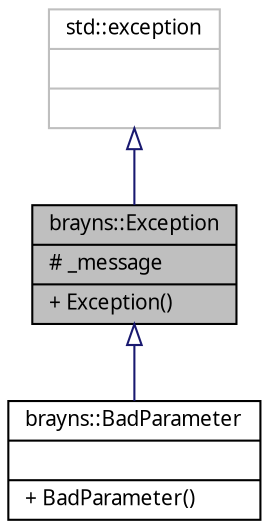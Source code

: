 digraph "brayns::Exception"
{
  edge [fontname="Sans",fontsize="10",labelfontname="Sans",labelfontsize="10"];
  node [fontname="Sans",fontsize="10",shape=record];
  Node1 [label="{brayns::Exception\n|# _message\l|+ Exception()\l}",height=0.2,width=0.4,color="black", fillcolor="grey75", style="filled" fontcolor="black"];
  Node2 -> Node1 [dir="back",color="midnightblue",fontsize="10",style="solid",arrowtail="onormal",fontname="Sans"];
  Node2 [label="{std::exception\n||}",height=0.2,width=0.4,color="grey75", fillcolor="white", style="filled",tooltip="STL class. "];
  Node1 -> Node3 [dir="back",color="midnightblue",fontsize="10",style="solid",arrowtail="onormal",fontname="Sans"];
  Node3 [label="{brayns::BadParameter\n||+ BadParameter()\l}",height=0.2,width=0.4,color="black", fillcolor="white", style="filled",URL="$classbrayns_1_1_bad_parameter.html"];
}
